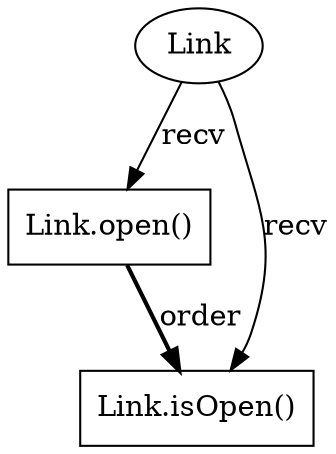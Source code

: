 digraph "AUG" {

  1 [ label="Link.open()" shape="box" ];
  2 [ label="Link" shape="ellipse" ];
  3 [ label="Link.isOpen()" shape="box" ];
  2 -> 1 [ label="recv" style="solid" ];
  2 -> 3 [ label="recv" style="solid" ];
  1 -> 3 [ label="order" style="bold" ];
}
